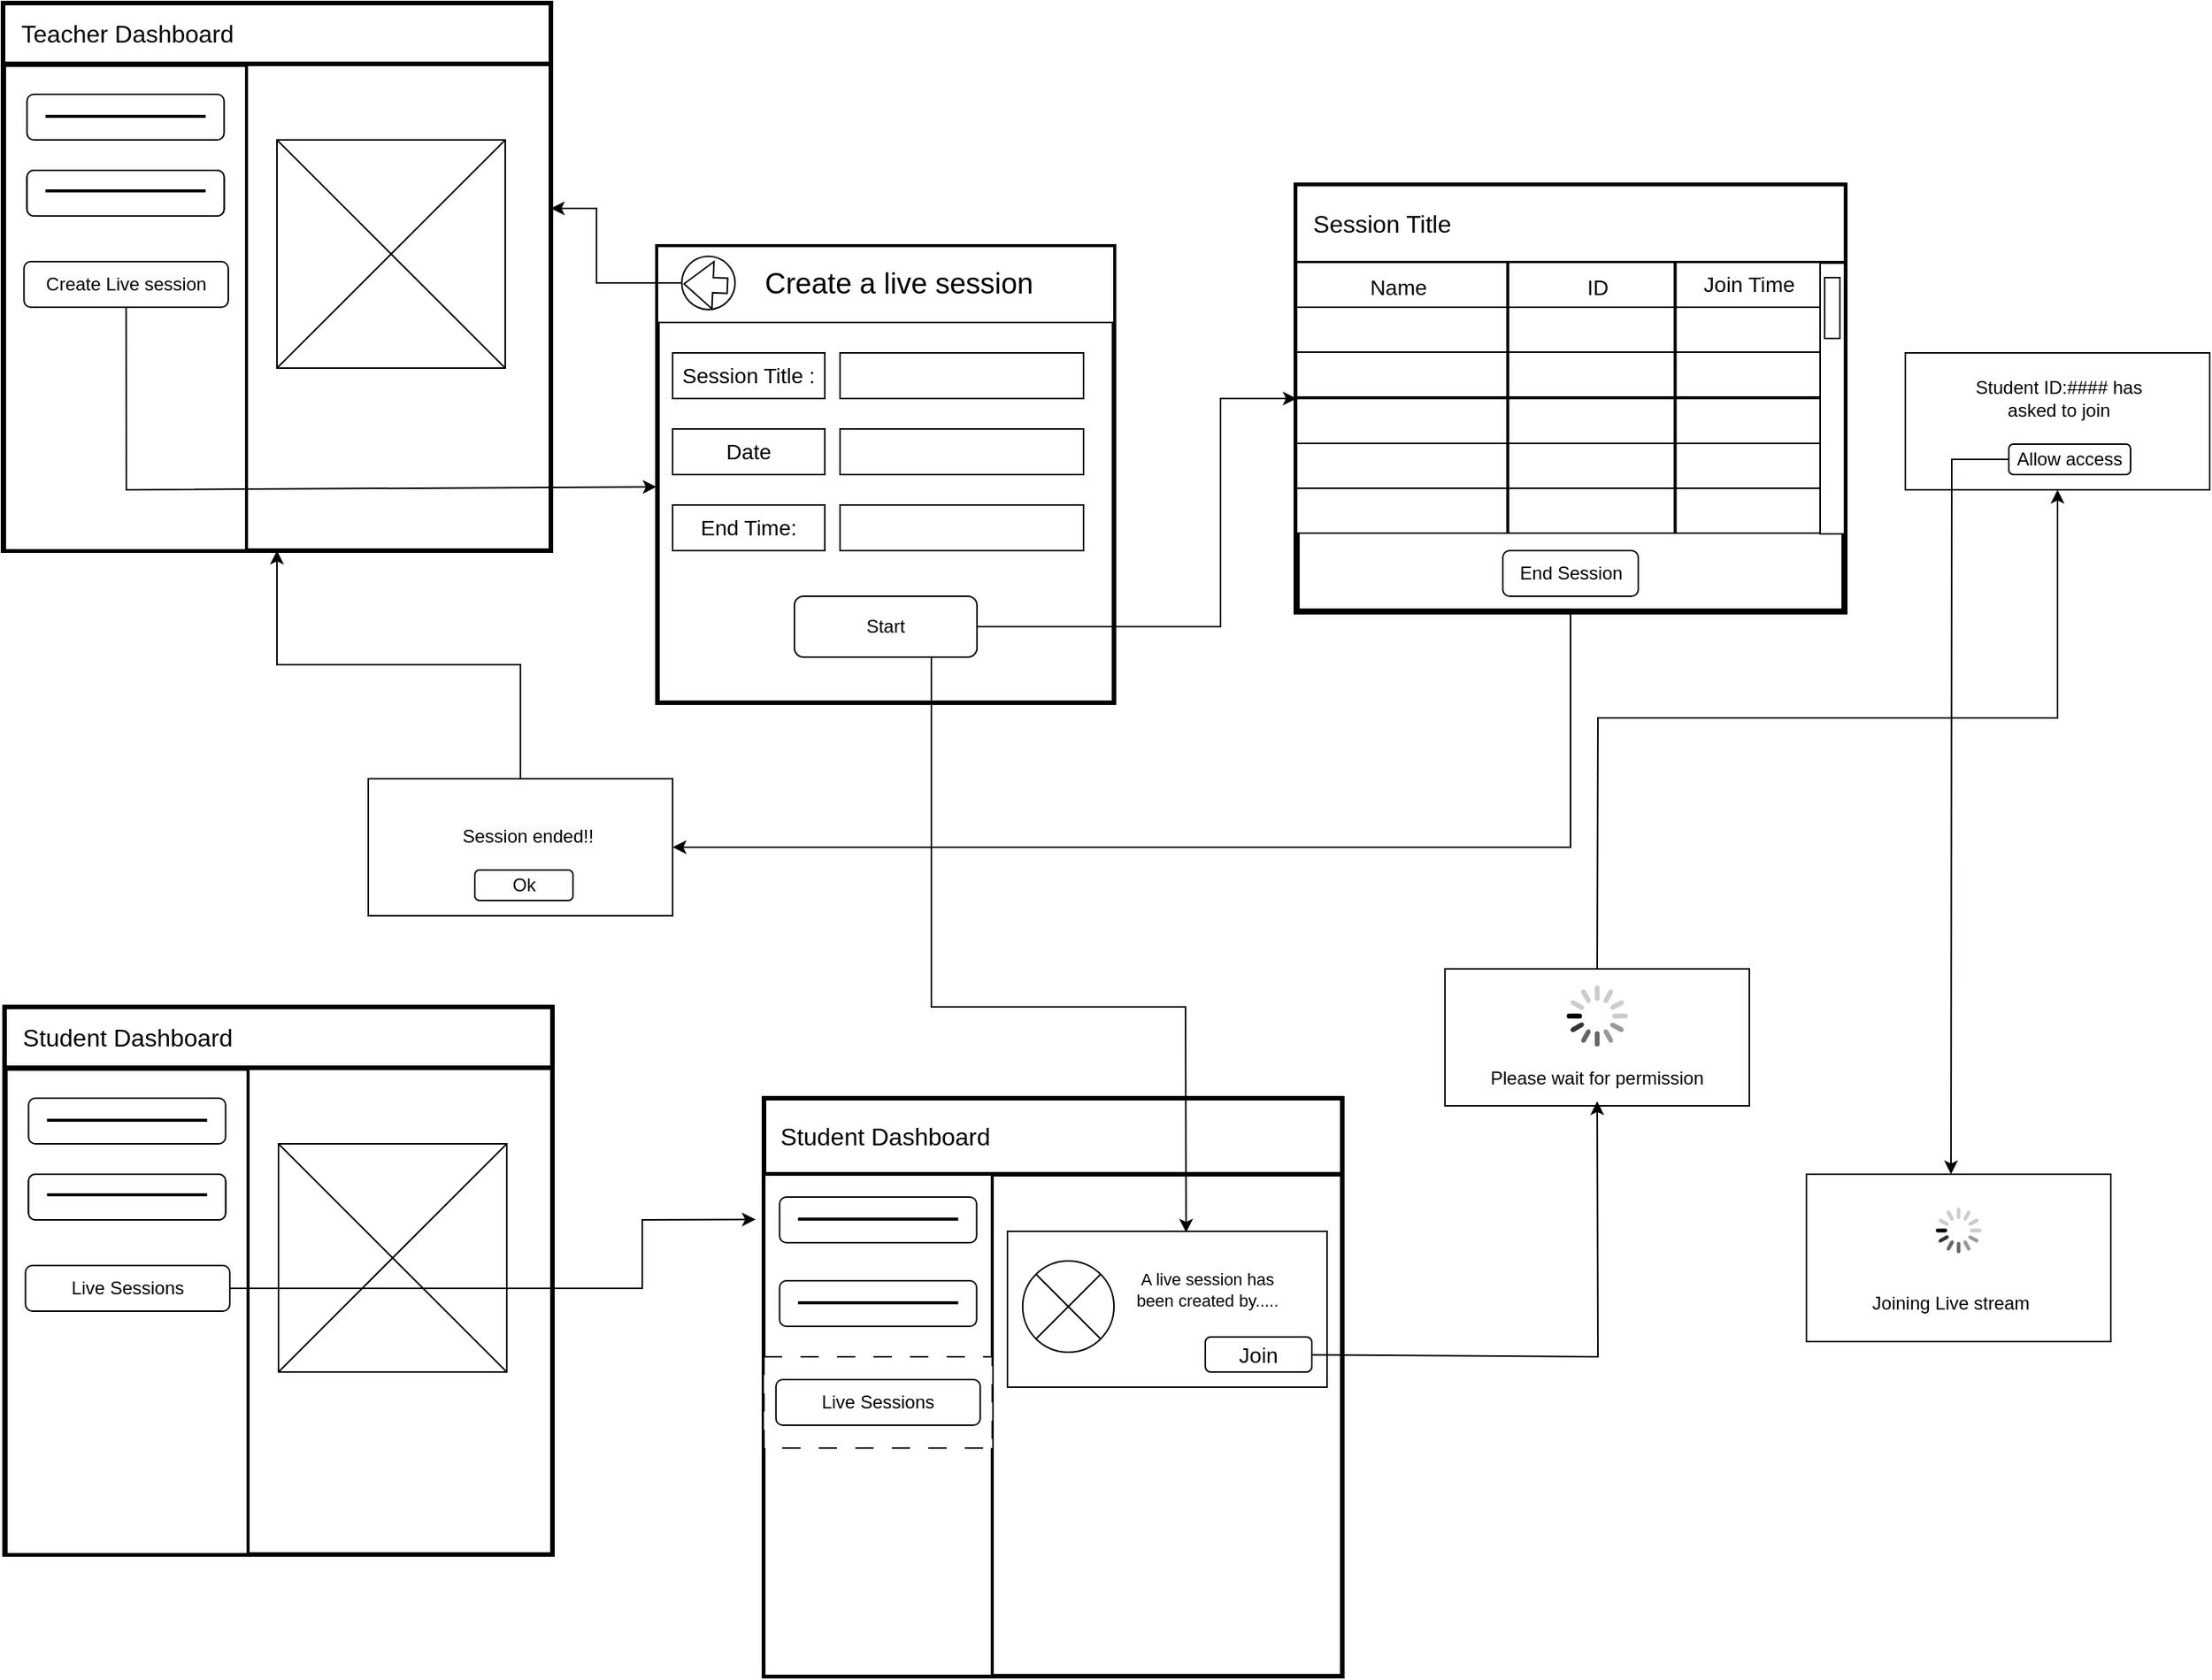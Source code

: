 <mxfile version="22.0.0" type="device">
  <diagram name="Page-1" id="XDburYbzT6nu1ayZqsy0">
    <mxGraphModel dx="3428" dy="1016" grid="1" gridSize="10" guides="1" tooltips="1" connect="1" arrows="1" fold="1" page="1" pageScale="1" pageWidth="850" pageHeight="1100" math="0" shadow="0">
      <root>
        <mxCell id="0" />
        <mxCell id="1" parent="0" />
        <mxCell id="9VJYw1-1OAw8B056GKT0-113" value="" style="rounded=0;whiteSpace=wrap;html=1;" vertex="1" parent="1">
          <mxGeometry x="-662.5" y="785" width="200" height="90" as="geometry" />
        </mxCell>
        <mxCell id="9VJYw1-1OAw8B056GKT0-2" value="" style="whiteSpace=wrap;html=1;aspect=fixed;strokeWidth=3;" vertex="1" parent="1">
          <mxGeometry x="-1610" y="150" width="360" height="360" as="geometry" />
        </mxCell>
        <mxCell id="9VJYw1-1OAw8B056GKT0-3" value="&amp;nbsp; &amp;nbsp;&lt;font style=&quot;font-size: 16px;&quot;&gt;Teacher&lt;/font&gt;&lt;font style=&quot;font-size: 16px;&quot;&gt;&amp;nbsp;Dashboard&lt;/font&gt;" style="rounded=0;whiteSpace=wrap;html=1;strokeWidth=3;align=left;" vertex="1" parent="1">
          <mxGeometry x="-1610" y="150" width="360" height="40" as="geometry" />
        </mxCell>
        <mxCell id="9VJYw1-1OAw8B056GKT0-4" value="" style="rounded=0;whiteSpace=wrap;html=1;strokeWidth=2;" vertex="1" parent="1">
          <mxGeometry x="-1609" y="191" width="159" height="319" as="geometry" />
        </mxCell>
        <mxCell id="9VJYw1-1OAw8B056GKT0-5" value="" style="rounded=1;whiteSpace=wrap;html=1;" vertex="1" parent="1">
          <mxGeometry x="-1594.25" y="210" width="129.5" height="30" as="geometry" />
        </mxCell>
        <mxCell id="9VJYw1-1OAw8B056GKT0-6" value="" style="rounded=1;whiteSpace=wrap;html=1;" vertex="1" parent="1">
          <mxGeometry x="-1594.25" y="260" width="129.5" height="30" as="geometry" />
        </mxCell>
        <mxCell id="9VJYw1-1OAw8B056GKT0-7" value="Create Live session" style="rounded=1;whiteSpace=wrap;html=1;" vertex="1" parent="1">
          <mxGeometry x="-1596.25" y="320" width="134.25" height="30" as="geometry" />
        </mxCell>
        <mxCell id="9VJYw1-1OAw8B056GKT0-8" value="" style="rounded=0;whiteSpace=wrap;html=1;" vertex="1" parent="1">
          <mxGeometry x="-1581.62" y="224" width="104.25" height="1" as="geometry" />
        </mxCell>
        <mxCell id="9VJYw1-1OAw8B056GKT0-9" value="" style="rounded=0;whiteSpace=wrap;html=1;" vertex="1" parent="1">
          <mxGeometry x="-1581.62" y="274" width="104.25" height="1" as="geometry" />
        </mxCell>
        <mxCell id="9VJYw1-1OAw8B056GKT0-10" value="" style="rounded=1;whiteSpace=wrap;html=1;" vertex="1" parent="1">
          <mxGeometry x="-1594.25" y="260" width="129.5" height="30" as="geometry" />
        </mxCell>
        <mxCell id="9VJYw1-1OAw8B056GKT0-11" value="" style="rounded=0;whiteSpace=wrap;html=1;" vertex="1" parent="1">
          <mxGeometry x="-1581.63" y="273" width="104.25" height="1" as="geometry" />
        </mxCell>
        <mxCell id="9VJYw1-1OAw8B056GKT0-12" value="" style="whiteSpace=wrap;html=1;aspect=fixed;" vertex="1" parent="1">
          <mxGeometry x="-1430" y="240" width="150" height="150" as="geometry" />
        </mxCell>
        <mxCell id="9VJYw1-1OAw8B056GKT0-13" value="" style="endArrow=none;html=1;rounded=0;entryX=1;entryY=0;entryDx=0;entryDy=0;exitX=0;exitY=1;exitDx=0;exitDy=0;" edge="1" parent="1" source="9VJYw1-1OAw8B056GKT0-12" target="9VJYw1-1OAw8B056GKT0-12">
          <mxGeometry width="50" height="50" relative="1" as="geometry">
            <mxPoint x="-1420" y="330" as="sourcePoint" />
            <mxPoint x="-1370" y="280" as="targetPoint" />
          </mxGeometry>
        </mxCell>
        <mxCell id="9VJYw1-1OAw8B056GKT0-14" value="" style="endArrow=none;html=1;rounded=0;entryX=0;entryY=0;entryDx=0;entryDy=0;exitX=1;exitY=1;exitDx=0;exitDy=0;" edge="1" parent="1" source="9VJYw1-1OAw8B056GKT0-12" target="9VJYw1-1OAw8B056GKT0-12">
          <mxGeometry width="50" height="50" relative="1" as="geometry">
            <mxPoint x="-1420" y="330" as="sourcePoint" />
            <mxPoint x="-1370" y="280" as="targetPoint" />
          </mxGeometry>
        </mxCell>
        <mxCell id="9VJYw1-1OAw8B056GKT0-30" value="" style="whiteSpace=wrap;html=1;aspect=fixed;strokeWidth=3;" vertex="1" parent="1">
          <mxGeometry x="-1180" y="310" width="300" height="300" as="geometry" />
        </mxCell>
        <mxCell id="9VJYw1-1OAw8B056GKT0-31" value="&lt;font style=&quot;font-size: 19px;&quot;&gt;&amp;nbsp; &amp;nbsp; &amp;nbsp; &amp;nbsp; &amp;nbsp; &amp;nbsp; &amp;nbsp;Create a live session&lt;/font&gt;" style="rounded=0;whiteSpace=wrap;html=1;align=left;" vertex="1" parent="1">
          <mxGeometry x="-1180" y="310" width="300" height="50" as="geometry" />
        </mxCell>
        <mxCell id="9VJYw1-1OAw8B056GKT0-32" value="&lt;font style=&quot;font-size: 14px;&quot;&gt;Session Title :&lt;/font&gt;" style="rounded=0;whiteSpace=wrap;html=1;" vertex="1" parent="1">
          <mxGeometry x="-1170" y="380" width="100" height="30" as="geometry" />
        </mxCell>
        <mxCell id="9VJYw1-1OAw8B056GKT0-33" value="" style="rounded=0;whiteSpace=wrap;html=1;" vertex="1" parent="1">
          <mxGeometry x="-1060" y="380" width="160" height="30" as="geometry" />
        </mxCell>
        <mxCell id="9VJYw1-1OAw8B056GKT0-36" value="&lt;font style=&quot;font-size: 14px;&quot;&gt;Date&lt;/font&gt;" style="rounded=0;whiteSpace=wrap;html=1;" vertex="1" parent="1">
          <mxGeometry x="-1170" y="430" width="100" height="30" as="geometry" />
        </mxCell>
        <mxCell id="9VJYw1-1OAw8B056GKT0-37" value="&lt;font style=&quot;font-size: 14px;&quot;&gt;End Time:&lt;/font&gt;" style="rounded=0;whiteSpace=wrap;html=1;" vertex="1" parent="1">
          <mxGeometry x="-1170" y="480" width="100" height="30" as="geometry" />
        </mxCell>
        <mxCell id="9VJYw1-1OAw8B056GKT0-38" value="" style="rounded=0;whiteSpace=wrap;html=1;" vertex="1" parent="1">
          <mxGeometry x="-1060" y="430" width="160" height="30" as="geometry" />
        </mxCell>
        <mxCell id="9VJYw1-1OAw8B056GKT0-39" value="" style="rounded=0;whiteSpace=wrap;html=1;" vertex="1" parent="1">
          <mxGeometry x="-1060" y="480" width="160" height="30" as="geometry" />
        </mxCell>
        <mxCell id="9VJYw1-1OAw8B056GKT0-48" style="edgeStyle=orthogonalEdgeStyle;rounded=0;orthogonalLoop=1;jettySize=auto;html=1;" edge="1" parent="1" source="9VJYw1-1OAw8B056GKT0-40" target="9VJYw1-1OAw8B056GKT0-47">
          <mxGeometry relative="1" as="geometry">
            <Array as="points">
              <mxPoint x="-810" y="560" />
              <mxPoint x="-810" y="410" />
            </Array>
          </mxGeometry>
        </mxCell>
        <mxCell id="9VJYw1-1OAw8B056GKT0-40" value="Start" style="rounded=1;whiteSpace=wrap;html=1;" vertex="1" parent="1">
          <mxGeometry x="-1090" y="540" width="120" height="40" as="geometry" />
        </mxCell>
        <mxCell id="9VJYw1-1OAw8B056GKT0-41" value="" style="endArrow=classic;html=1;rounded=0;exitX=0.5;exitY=1;exitDx=0;exitDy=0;entryX=-0.002;entryY=0.527;entryDx=0;entryDy=0;entryPerimeter=0;" edge="1" parent="1" source="9VJYw1-1OAw8B056GKT0-7" target="9VJYw1-1OAw8B056GKT0-30">
          <mxGeometry width="50" height="50" relative="1" as="geometry">
            <mxPoint x="-1250" y="500" as="sourcePoint" />
            <mxPoint x="-1200" y="450" as="targetPoint" />
            <Array as="points">
              <mxPoint x="-1529" y="470" />
            </Array>
          </mxGeometry>
        </mxCell>
        <mxCell id="9VJYw1-1OAw8B056GKT0-119" style="edgeStyle=orthogonalEdgeStyle;rounded=0;orthogonalLoop=1;jettySize=auto;html=1;entryX=1;entryY=0.5;entryDx=0;entryDy=0;" edge="1" parent="1" source="9VJYw1-1OAw8B056GKT0-47" target="9VJYw1-1OAw8B056GKT0-77">
          <mxGeometry relative="1" as="geometry">
            <Array as="points">
              <mxPoint x="-580" y="705" />
            </Array>
          </mxGeometry>
        </mxCell>
        <mxCell id="9VJYw1-1OAw8B056GKT0-47" value="" style="rounded=0;whiteSpace=wrap;html=1;strokeWidth=4;" vertex="1" parent="1">
          <mxGeometry x="-760" y="270" width="360" height="280" as="geometry" />
        </mxCell>
        <mxCell id="9VJYw1-1OAw8B056GKT0-49" value="&lt;span style=&quot;font-size: 16px;&quot;&gt;&amp;nbsp; Session Title&lt;/span&gt;" style="rounded=0;whiteSpace=wrap;html=1;align=left;" vertex="1" parent="1">
          <mxGeometry x="-760" y="270" width="360" height="50" as="geometry" />
        </mxCell>
        <mxCell id="9VJYw1-1OAw8B056GKT0-50" value="" style="rounded=0;whiteSpace=wrap;html=1;" vertex="1" parent="1">
          <mxGeometry x="-760" y="320.5" width="360" height="29.5" as="geometry" />
        </mxCell>
        <mxCell id="9VJYw1-1OAw8B056GKT0-51" value="" style="rounded=0;whiteSpace=wrap;html=1;" vertex="1" parent="1">
          <mxGeometry x="-760" y="350" width="360" height="29.5" as="geometry" />
        </mxCell>
        <mxCell id="9VJYw1-1OAw8B056GKT0-52" value="" style="rounded=0;whiteSpace=wrap;html=1;" vertex="1" parent="1">
          <mxGeometry x="-760" y="379.5" width="360" height="29.5" as="geometry" />
        </mxCell>
        <mxCell id="9VJYw1-1OAw8B056GKT0-53" value="" style="rounded=0;whiteSpace=wrap;html=1;" vertex="1" parent="1">
          <mxGeometry x="-760" y="410" width="360" height="29.5" as="geometry" />
        </mxCell>
        <mxCell id="9VJYw1-1OAw8B056GKT0-54" value="" style="rounded=0;whiteSpace=wrap;html=1;" vertex="1" parent="1">
          <mxGeometry x="-760" y="439.5" width="360" height="29.5" as="geometry" />
        </mxCell>
        <mxCell id="9VJYw1-1OAw8B056GKT0-55" value="" style="rounded=0;whiteSpace=wrap;html=1;" vertex="1" parent="1">
          <mxGeometry x="-760" y="469" width="360" height="29.5" as="geometry" />
        </mxCell>
        <mxCell id="9VJYw1-1OAw8B056GKT0-56" value="" style="rounded=0;whiteSpace=wrap;html=1;rotation=-90;" vertex="1" parent="1">
          <mxGeometry x="-497" y="402" width="178" height="16" as="geometry" />
        </mxCell>
        <mxCell id="9VJYw1-1OAw8B056GKT0-57" value="" style="rounded=0;whiteSpace=wrap;html=1;rotation=-90;" vertex="1" parent="1">
          <mxGeometry x="-428" y="345.5" width="40" height="10" as="geometry" />
        </mxCell>
        <mxCell id="9VJYw1-1OAw8B056GKT0-58" value="" style="rounded=0;whiteSpace=wrap;html=1;rotation=-90;" vertex="1" parent="1">
          <mxGeometry x="-710" y="409" width="177.5" height="1" as="geometry" />
        </mxCell>
        <mxCell id="9VJYw1-1OAw8B056GKT0-61" value="" style="rounded=0;whiteSpace=wrap;html=1;rotation=-90;" vertex="1" parent="1">
          <mxGeometry x="-600" y="409" width="177.5" height="1" as="geometry" />
        </mxCell>
        <mxCell id="9VJYw1-1OAw8B056GKT0-62" value="&lt;font style=&quot;font-size: 14px;&quot;&gt;Name&lt;/font&gt;" style="text;html=1;strokeColor=none;fillColor=none;align=center;verticalAlign=middle;whiteSpace=wrap;rounded=0;" vertex="1" parent="1">
          <mxGeometry x="-723" y="321.5" width="60" height="30" as="geometry" />
        </mxCell>
        <mxCell id="9VJYw1-1OAw8B056GKT0-63" value="&lt;font style=&quot;font-size: 14px;&quot;&gt;ID&lt;/font&gt;" style="text;html=1;strokeColor=none;fillColor=none;align=center;verticalAlign=middle;whiteSpace=wrap;rounded=0;" vertex="1" parent="1">
          <mxGeometry x="-592.5" y="321.5" width="60" height="30" as="geometry" />
        </mxCell>
        <mxCell id="9VJYw1-1OAw8B056GKT0-64" value="&lt;font style=&quot;font-size: 14px;&quot;&gt;Join Time&lt;/font&gt;" style="text;html=1;strokeColor=none;fillColor=none;align=center;verticalAlign=middle;whiteSpace=wrap;rounded=0;" vertex="1" parent="1">
          <mxGeometry x="-499" y="320" width="73" height="30" as="geometry" />
        </mxCell>
        <mxCell id="9VJYw1-1OAw8B056GKT0-65" value="End Session" style="rounded=1;whiteSpace=wrap;html=1;" vertex="1" parent="1">
          <mxGeometry x="-624.5" y="510" width="89" height="30" as="geometry" />
        </mxCell>
        <mxCell id="9VJYw1-1OAw8B056GKT0-66" value="" style="ellipse;whiteSpace=wrap;html=1;aspect=fixed;" vertex="1" parent="1">
          <mxGeometry x="-1164" y="316.5" width="35" height="35" as="geometry" />
        </mxCell>
        <mxCell id="9VJYw1-1OAw8B056GKT0-73" value="" style="shape=flexArrow;endArrow=classic;html=1;rounded=0;entryX=0.105;entryY=0.956;entryDx=0;entryDy=0;entryPerimeter=0;" edge="1" parent="1">
          <mxGeometry width="50" height="50" relative="1" as="geometry">
            <mxPoint x="-1133.5" y="335.91" as="sourcePoint" />
            <mxPoint x="-1163" y="334.59" as="targetPoint" />
          </mxGeometry>
        </mxCell>
        <mxCell id="9VJYw1-1OAw8B056GKT0-75" value="" style="endArrow=classic;html=1;rounded=0;exitX=0;exitY=0.5;exitDx=0;exitDy=0;entryX=1;entryY=0.375;entryDx=0;entryDy=0;entryPerimeter=0;" edge="1" parent="1" source="9VJYw1-1OAw8B056GKT0-66" target="9VJYw1-1OAw8B056GKT0-2">
          <mxGeometry width="50" height="50" relative="1" as="geometry">
            <mxPoint x="-1230" y="370" as="sourcePoint" />
            <mxPoint x="-1180" y="320" as="targetPoint" />
            <Array as="points">
              <mxPoint x="-1220" y="334" />
              <mxPoint x="-1220" y="285" />
            </Array>
          </mxGeometry>
        </mxCell>
        <mxCell id="9VJYw1-1OAw8B056GKT0-116" style="edgeStyle=orthogonalEdgeStyle;rounded=0;orthogonalLoop=1;jettySize=auto;html=1;entryX=0.5;entryY=1;entryDx=0;entryDy=0;" edge="1" parent="1" source="9VJYw1-1OAw8B056GKT0-77" target="9VJYw1-1OAw8B056GKT0-2">
          <mxGeometry relative="1" as="geometry" />
        </mxCell>
        <mxCell id="9VJYw1-1OAw8B056GKT0-77" value="" style="rounded=0;whiteSpace=wrap;html=1;" vertex="1" parent="1">
          <mxGeometry x="-1370" y="660" width="200" height="90" as="geometry" />
        </mxCell>
        <mxCell id="9VJYw1-1OAw8B056GKT0-78" value="Ok" style="rounded=1;whiteSpace=wrap;html=1;" vertex="1" parent="1">
          <mxGeometry x="-1300" y="720" width="64.5" height="20" as="geometry" />
        </mxCell>
        <mxCell id="9VJYw1-1OAw8B056GKT0-79" value="&#xa;&lt;span style=&quot;color: rgb(0, 0, 0); font-family: Helvetica; font-size: 12px; font-style: normal; font-variant-ligatures: normal; font-variant-caps: normal; font-weight: 400; letter-spacing: normal; orphans: 2; text-align: center; text-indent: 0px; text-transform: none; widows: 2; word-spacing: 0px; -webkit-text-stroke-width: 0px; background-color: rgb(251, 251, 251); text-decoration-thickness: initial; text-decoration-style: initial; text-decoration-color: initial; float: none; display: inline !important;&quot;&gt;Session ended!!&lt;/span&gt;&#xa;&#xa;" style="text;html=1;strokeColor=none;fillColor=none;align=center;verticalAlign=middle;whiteSpace=wrap;rounded=0;" vertex="1" parent="1">
          <mxGeometry x="-1310" y="690" width="90" height="30" as="geometry" />
        </mxCell>
        <mxCell id="9VJYw1-1OAw8B056GKT0-81" value="" style="whiteSpace=wrap;html=1;aspect=fixed;strokeWidth=3;" vertex="1" parent="1">
          <mxGeometry x="-1609" y="810" width="360" height="360" as="geometry" />
        </mxCell>
        <mxCell id="9VJYw1-1OAw8B056GKT0-82" value="&amp;nbsp; &amp;nbsp;&lt;font style=&quot;font-size: 16px;&quot;&gt;Student Dashboard&lt;/font&gt;" style="rounded=0;whiteSpace=wrap;html=1;strokeWidth=3;align=left;" vertex="1" parent="1">
          <mxGeometry x="-1609" y="810" width="360" height="40" as="geometry" />
        </mxCell>
        <mxCell id="9VJYw1-1OAw8B056GKT0-83" value="" style="rounded=0;whiteSpace=wrap;html=1;strokeWidth=2;" vertex="1" parent="1">
          <mxGeometry x="-1608" y="851" width="159" height="319" as="geometry" />
        </mxCell>
        <mxCell id="9VJYw1-1OAw8B056GKT0-84" value="" style="rounded=1;whiteSpace=wrap;html=1;" vertex="1" parent="1">
          <mxGeometry x="-1593.25" y="870" width="129.5" height="30" as="geometry" />
        </mxCell>
        <mxCell id="9VJYw1-1OAw8B056GKT0-85" value="" style="rounded=1;whiteSpace=wrap;html=1;" vertex="1" parent="1">
          <mxGeometry x="-1593.25" y="920" width="129.5" height="30" as="geometry" />
        </mxCell>
        <mxCell id="9VJYw1-1OAw8B056GKT0-86" value="Live Sessions" style="rounded=1;whiteSpace=wrap;html=1;" vertex="1" parent="1">
          <mxGeometry x="-1595.25" y="980" width="134.25" height="30" as="geometry" />
        </mxCell>
        <mxCell id="9VJYw1-1OAw8B056GKT0-87" value="" style="rounded=0;whiteSpace=wrap;html=1;" vertex="1" parent="1">
          <mxGeometry x="-1580.62" y="884" width="104.25" height="1" as="geometry" />
        </mxCell>
        <mxCell id="9VJYw1-1OAw8B056GKT0-88" value="" style="rounded=0;whiteSpace=wrap;html=1;" vertex="1" parent="1">
          <mxGeometry x="-1580.62" y="934" width="104.25" height="1" as="geometry" />
        </mxCell>
        <mxCell id="9VJYw1-1OAw8B056GKT0-89" value="" style="rounded=1;whiteSpace=wrap;html=1;" vertex="1" parent="1">
          <mxGeometry x="-1593.25" y="920" width="129.5" height="30" as="geometry" />
        </mxCell>
        <mxCell id="9VJYw1-1OAw8B056GKT0-90" value="" style="rounded=0;whiteSpace=wrap;html=1;" vertex="1" parent="1">
          <mxGeometry x="-1580.63" y="933" width="104.25" height="1" as="geometry" />
        </mxCell>
        <mxCell id="9VJYw1-1OAw8B056GKT0-91" value="" style="whiteSpace=wrap;html=1;aspect=fixed;" vertex="1" parent="1">
          <mxGeometry x="-1429" y="900" width="150" height="150" as="geometry" />
        </mxCell>
        <mxCell id="9VJYw1-1OAw8B056GKT0-92" value="" style="endArrow=none;html=1;rounded=0;entryX=1;entryY=0;entryDx=0;entryDy=0;exitX=0;exitY=1;exitDx=0;exitDy=0;" edge="1" parent="1" source="9VJYw1-1OAw8B056GKT0-91" target="9VJYw1-1OAw8B056GKT0-91">
          <mxGeometry width="50" height="50" relative="1" as="geometry">
            <mxPoint x="-1419" y="990" as="sourcePoint" />
            <mxPoint x="-1369" y="940" as="targetPoint" />
          </mxGeometry>
        </mxCell>
        <mxCell id="9VJYw1-1OAw8B056GKT0-93" value="" style="endArrow=none;html=1;rounded=0;entryX=0;entryY=0;entryDx=0;entryDy=0;exitX=1;exitY=1;exitDx=0;exitDy=0;" edge="1" parent="1" source="9VJYw1-1OAw8B056GKT0-91" target="9VJYw1-1OAw8B056GKT0-91">
          <mxGeometry width="50" height="50" relative="1" as="geometry">
            <mxPoint x="-1419" y="990" as="sourcePoint" />
            <mxPoint x="-1369" y="940" as="targetPoint" />
          </mxGeometry>
        </mxCell>
        <mxCell id="9VJYw1-1OAw8B056GKT0-95" value="" style="whiteSpace=wrap;html=1;aspect=fixed;strokeWidth=3;" vertex="1" parent="1">
          <mxGeometry x="-1110" y="870" width="380" height="380" as="geometry" />
        </mxCell>
        <mxCell id="9VJYw1-1OAw8B056GKT0-96" value="&lt;font style=&quot;font-size: 16px;&quot;&gt;&amp;nbsp; Student Dashboard&lt;/font&gt;" style="rounded=0;whiteSpace=wrap;html=1;strokeWidth=3;align=left;" vertex="1" parent="1">
          <mxGeometry x="-1110" y="870" width="380" height="50" as="geometry" />
        </mxCell>
        <mxCell id="9VJYw1-1OAw8B056GKT0-97" value="" style="rounded=0;whiteSpace=wrap;html=1;strokeWidth=2;" vertex="1" parent="1">
          <mxGeometry x="-1110" y="920" width="150" height="330" as="geometry" />
        </mxCell>
        <mxCell id="9VJYw1-1OAw8B056GKT0-98" value="" style="rounded=1;whiteSpace=wrap;html=1;" vertex="1" parent="1">
          <mxGeometry x="-1099.75" y="935" width="129.5" height="30" as="geometry" />
        </mxCell>
        <mxCell id="9VJYw1-1OAw8B056GKT0-99" value="" style="rounded=0;whiteSpace=wrap;html=1;" vertex="1" parent="1">
          <mxGeometry x="-1087.12" y="949" width="104.25" height="1" as="geometry" />
        </mxCell>
        <mxCell id="9VJYw1-1OAw8B056GKT0-100" value="" style="rounded=1;whiteSpace=wrap;html=1;" vertex="1" parent="1">
          <mxGeometry x="-1099.75" y="990" width="129.5" height="30" as="geometry" />
        </mxCell>
        <mxCell id="9VJYw1-1OAw8B056GKT0-101" value="" style="rounded=0;whiteSpace=wrap;html=1;" vertex="1" parent="1">
          <mxGeometry x="-1087.12" y="1004" width="104.25" height="1" as="geometry" />
        </mxCell>
        <mxCell id="9VJYw1-1OAw8B056GKT0-102" value="" style="rounded=0;whiteSpace=wrap;html=1;dashed=1;dashPattern=12 12;" vertex="1" parent="1">
          <mxGeometry x="-1110" y="1040" width="150" height="60" as="geometry" />
        </mxCell>
        <mxCell id="9VJYw1-1OAw8B056GKT0-103" value="Live Sessions" style="rounded=1;whiteSpace=wrap;html=1;" vertex="1" parent="1">
          <mxGeometry x="-1102.13" y="1055" width="134.25" height="30" as="geometry" />
        </mxCell>
        <mxCell id="9VJYw1-1OAw8B056GKT0-104" value="" style="rounded=0;whiteSpace=wrap;html=1;" vertex="1" parent="1">
          <mxGeometry x="-950" y="957.5" width="210" height="102.5" as="geometry" />
        </mxCell>
        <mxCell id="9VJYw1-1OAw8B056GKT0-105" value="A live session has been created by....." style="text;html=1;strokeColor=none;fillColor=none;align=center;verticalAlign=middle;whiteSpace=wrap;rounded=0;fontSize=11;" vertex="1" parent="1">
          <mxGeometry x="-871" y="972" width="105" height="48" as="geometry" />
        </mxCell>
        <mxCell id="9VJYw1-1OAw8B056GKT0-106" value="" style="ellipse;whiteSpace=wrap;html=1;aspect=fixed;" vertex="1" parent="1">
          <mxGeometry x="-940" y="977" width="60" height="60" as="geometry" />
        </mxCell>
        <mxCell id="9VJYw1-1OAw8B056GKT0-107" value="" style="endArrow=none;html=1;rounded=0;entryX=1;entryY=0;entryDx=0;entryDy=0;exitX=0;exitY=1;exitDx=0;exitDy=0;" edge="1" parent="1" source="9VJYw1-1OAw8B056GKT0-106" target="9VJYw1-1OAw8B056GKT0-106">
          <mxGeometry width="50" height="50" relative="1" as="geometry">
            <mxPoint x="-1150" y="1042" as="sourcePoint" />
            <mxPoint x="-1100" y="992" as="targetPoint" />
          </mxGeometry>
        </mxCell>
        <mxCell id="9VJYw1-1OAw8B056GKT0-108" value="" style="endArrow=none;html=1;rounded=0;entryX=0;entryY=0;entryDx=0;entryDy=0;exitX=1;exitY=1;exitDx=0;exitDy=0;" edge="1" parent="1" source="9VJYw1-1OAw8B056GKT0-106" target="9VJYw1-1OAw8B056GKT0-106">
          <mxGeometry width="50" height="50" relative="1" as="geometry">
            <mxPoint x="-1150" y="1042" as="sourcePoint" />
            <mxPoint x="-1100" y="992" as="targetPoint" />
          </mxGeometry>
        </mxCell>
        <mxCell id="9VJYw1-1OAw8B056GKT0-109" value="&lt;font style=&quot;font-size: 14px;&quot;&gt;Join&lt;/font&gt;" style="rounded=1;whiteSpace=wrap;html=1;" vertex="1" parent="1">
          <mxGeometry x="-820" y="1027" width="70" height="23" as="geometry" />
        </mxCell>
        <mxCell id="9VJYw1-1OAw8B056GKT0-111" value="" style="html=1;verticalLabelPosition=bottom;labelBackgroundColor=#ffffff;verticalAlign=top;shadow=0;dashed=0;strokeWidth=2;shape=mxgraph.ios7.misc.loading_circle;" vertex="1" parent="1">
          <mxGeometry x="-582.5" y="796" width="40" height="40" as="geometry" />
        </mxCell>
        <mxCell id="9VJYw1-1OAw8B056GKT0-112" value="Please wait for permission" style="text;html=1;strokeColor=none;fillColor=none;align=center;verticalAlign=middle;whiteSpace=wrap;rounded=0;" vertex="1" parent="1">
          <mxGeometry x="-650" y="842" width="175" height="30" as="geometry" />
        </mxCell>
        <mxCell id="9VJYw1-1OAw8B056GKT0-117" value="" style="endArrow=classic;html=1;rounded=0;exitX=1;exitY=0.5;exitDx=0;exitDy=0;entryX=-0.036;entryY=0.09;entryDx=0;entryDy=0;entryPerimeter=0;" edge="1" parent="1" source="9VJYw1-1OAw8B056GKT0-86" target="9VJYw1-1OAw8B056GKT0-97">
          <mxGeometry width="50" height="50" relative="1" as="geometry">
            <mxPoint x="-1020" y="990" as="sourcePoint" />
            <mxPoint x="-970" y="940" as="targetPoint" />
            <Array as="points">
              <mxPoint x="-1190" y="995" />
              <mxPoint x="-1190" y="950" />
            </Array>
          </mxGeometry>
        </mxCell>
        <mxCell id="9VJYw1-1OAw8B056GKT0-118" value="" style="endArrow=classic;html=1;rounded=0;entryX=0.5;entryY=1;entryDx=0;entryDy=0;" edge="1" parent="1" source="9VJYw1-1OAw8B056GKT0-109" target="9VJYw1-1OAw8B056GKT0-112">
          <mxGeometry width="50" height="50" relative="1" as="geometry">
            <mxPoint x="-1020" y="990" as="sourcePoint" />
            <mxPoint x="-970" y="940" as="targetPoint" />
            <Array as="points">
              <mxPoint x="-562" y="1040" />
            </Array>
          </mxGeometry>
        </mxCell>
        <mxCell id="9VJYw1-1OAw8B056GKT0-120" value="" style="endArrow=classic;html=1;rounded=0;exitX=0.75;exitY=1;exitDx=0;exitDy=0;entryX=0.559;entryY=0.008;entryDx=0;entryDy=0;entryPerimeter=0;" edge="1" parent="1" source="9VJYw1-1OAw8B056GKT0-40" target="9VJYw1-1OAw8B056GKT0-104">
          <mxGeometry width="50" height="50" relative="1" as="geometry">
            <mxPoint x="-1020" y="850" as="sourcePoint" />
            <mxPoint x="-970" y="800" as="targetPoint" />
            <Array as="points">
              <mxPoint x="-1000" y="810" />
              <mxPoint x="-833" y="810" />
            </Array>
          </mxGeometry>
        </mxCell>
        <mxCell id="9VJYw1-1OAw8B056GKT0-121" value="" style="endArrow=classic;html=1;rounded=0;exitX=0.5;exitY=0;exitDx=0;exitDy=0;entryX=0.5;entryY=1;entryDx=0;entryDy=0;" edge="1" parent="1" source="9VJYw1-1OAw8B056GKT0-113" target="9VJYw1-1OAw8B056GKT0-122">
          <mxGeometry width="50" height="50" relative="1" as="geometry">
            <mxPoint x="-850" y="600" as="sourcePoint" />
            <mxPoint x="-300" y="480" as="targetPoint" />
            <Array as="points">
              <mxPoint x="-562" y="620" />
              <mxPoint x="-260" y="620" />
            </Array>
          </mxGeometry>
        </mxCell>
        <mxCell id="9VJYw1-1OAw8B056GKT0-122" value="" style="rounded=0;whiteSpace=wrap;html=1;" vertex="1" parent="1">
          <mxGeometry x="-360" y="380" width="200" height="90" as="geometry" />
        </mxCell>
        <mxCell id="9VJYw1-1OAw8B056GKT0-126" style="edgeStyle=orthogonalEdgeStyle;rounded=0;orthogonalLoop=1;jettySize=auto;html=1;" edge="1" parent="1" source="9VJYw1-1OAw8B056GKT0-123">
          <mxGeometry relative="1" as="geometry">
            <mxPoint x="-330" y="920.0" as="targetPoint" />
          </mxGeometry>
        </mxCell>
        <mxCell id="9VJYw1-1OAw8B056GKT0-123" value="Allow access" style="rounded=1;whiteSpace=wrap;html=1;" vertex="1" parent="1">
          <mxGeometry x="-292" y="440" width="80" height="20" as="geometry" />
        </mxCell>
        <mxCell id="9VJYw1-1OAw8B056GKT0-124" value="Student ID:#### has asked to join" style="text;html=1;strokeColor=none;fillColor=none;align=center;verticalAlign=middle;whiteSpace=wrap;rounded=0;" vertex="1" parent="1">
          <mxGeometry x="-324" y="394.5" width="130" height="30" as="geometry" />
        </mxCell>
        <mxCell id="9VJYw1-1OAw8B056GKT0-125" value="" style="rounded=0;whiteSpace=wrap;html=1;" vertex="1" parent="1">
          <mxGeometry x="-425" y="920" width="200" height="110" as="geometry" />
        </mxCell>
        <mxCell id="9VJYw1-1OAw8B056GKT0-130" value="" style="html=1;verticalLabelPosition=bottom;labelBackgroundColor=#ffffff;verticalAlign=top;shadow=0;dashed=0;strokeWidth=2;shape=mxgraph.ios7.misc.loading_circle;" vertex="1" parent="1">
          <mxGeometry x="-340" y="942" width="30" height="30" as="geometry" />
        </mxCell>
        <mxCell id="9VJYw1-1OAw8B056GKT0-131" value="Joining Live stream" style="text;html=1;strokeColor=none;fillColor=none;align=center;verticalAlign=middle;whiteSpace=wrap;rounded=0;" vertex="1" parent="1">
          <mxGeometry x="-410" y="989.5" width="160" height="30" as="geometry" />
        </mxCell>
      </root>
    </mxGraphModel>
  </diagram>
</mxfile>
